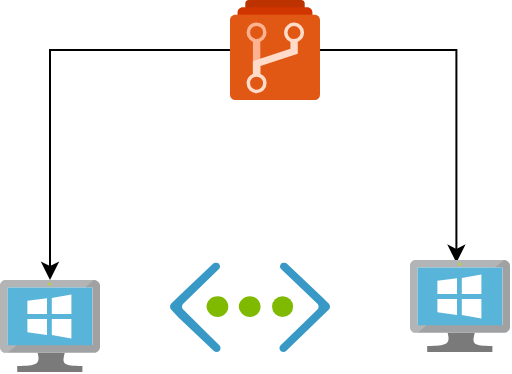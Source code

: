 <mxfile version="14.2.9" type="github">
  <diagram id="ra6P749hqLVPO1-lfmD6" name="Page-1">
    <mxGraphModel dx="1550" dy="868" grid="1" gridSize="10" guides="1" tooltips="1" connect="1" arrows="1" fold="1" page="1" pageScale="1" pageWidth="850" pageHeight="1100" math="0" shadow="0">
      <root>
        <mxCell id="0" />
        <mxCell id="1" parent="0" />
        <mxCell id="66OBbh3skSZ1aLQYBgx9-12" value="" style="aspect=fixed;html=1;points=[];align=center;image;fontSize=12;image=img/lib/mscae/VirtualMachineWindows.svg;" parent="1" vertex="1">
          <mxGeometry x="425" y="330" width="50" height="46" as="geometry" />
        </mxCell>
        <mxCell id="66OBbh3skSZ1aLQYBgx9-14" style="edgeStyle=orthogonalEdgeStyle;rounded=0;orthogonalLoop=1;jettySize=auto;html=1;" parent="1" source="66OBbh3skSZ1aLQYBgx9-13" target="66OBbh3skSZ1aLQYBgx9-12" edge="1">
          <mxGeometry relative="1" as="geometry" />
        </mxCell>
        <mxCell id="66OBbh3skSZ1aLQYBgx9-16" style="edgeStyle=orthogonalEdgeStyle;rounded=0;orthogonalLoop=1;jettySize=auto;html=1;entryX=0.464;entryY=0.03;entryDx=0;entryDy=0;entryPerimeter=0;" parent="1" source="66OBbh3skSZ1aLQYBgx9-13" target="66OBbh3skSZ1aLQYBgx9-15" edge="1">
          <mxGeometry relative="1" as="geometry" />
        </mxCell>
        <mxCell id="66OBbh3skSZ1aLQYBgx9-13" value="" style="aspect=fixed;html=1;points=[];align=center;image;fontSize=12;image=img/lib/mscae/Azure_Repos.svg;" parent="1" vertex="1">
          <mxGeometry x="540" y="190" width="45" height="50" as="geometry" />
        </mxCell>
        <mxCell id="66OBbh3skSZ1aLQYBgx9-15" value="" style="aspect=fixed;html=1;points=[];align=center;image;fontSize=12;image=img/lib/mscae/VirtualMachineWindows.svg;" parent="1" vertex="1">
          <mxGeometry x="630" y="320" width="50" height="46" as="geometry" />
        </mxCell>
        <mxCell id="auppxmPs7ViLMbjzSdZs-2" value="" style="aspect=fixed;html=1;points=[];align=center;image;fontSize=12;image=img/lib/mscae/Virtual_Network.svg;" vertex="1" parent="1">
          <mxGeometry x="510" y="321.2" width="80" height="44.8" as="geometry" />
        </mxCell>
      </root>
    </mxGraphModel>
  </diagram>
</mxfile>
